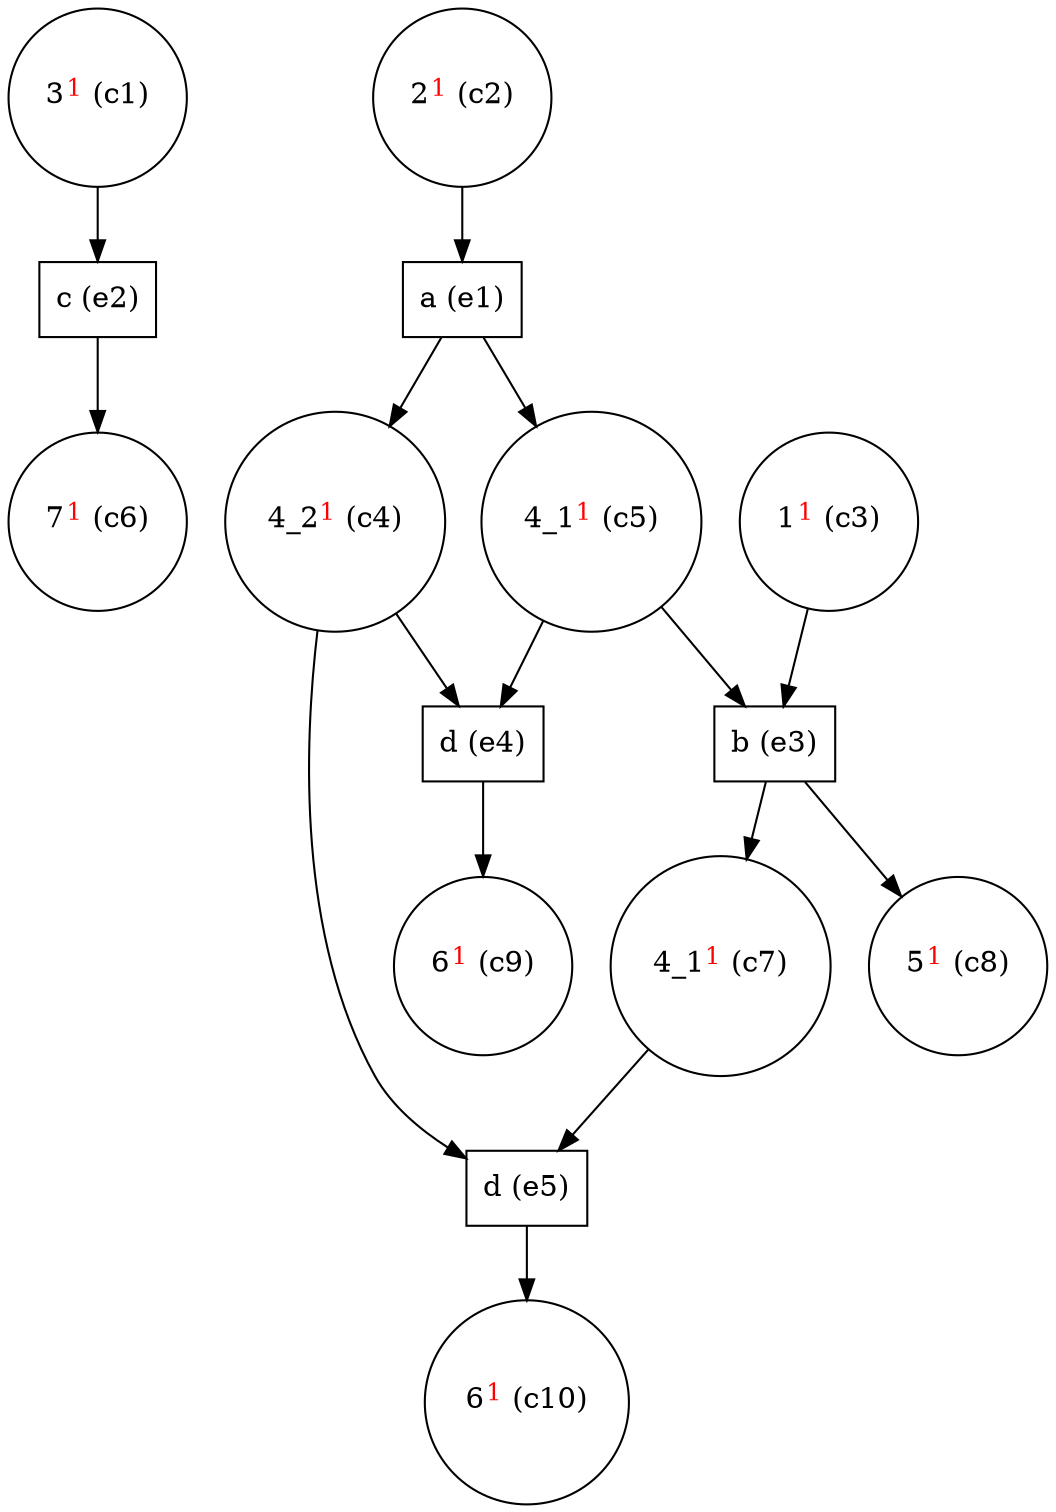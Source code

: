 digraph test {
  c1 -> e2;
  c2 -> e1;
  c3 -> e3;
  e1 -> c4;
  c4 -> e5;
  c4 -> e4;
  e1 -> c5;
  c5 -> e4;
  c5 -> e3;
  e2 -> c6;
  e3 -> c7;
  c7 -> e5;
  e3 -> c8;
  e4 -> c9;
  e5 -> c10;
  c1 [label= <3<FONT COLOR="red"><SUP>1</SUP></FONT>&nbsp;(c1)> shape=circle];
  c2 [label= <2<FONT COLOR="red"><SUP>1</SUP></FONT>&nbsp;(c2)> shape=circle];
  c3 [label= <1<FONT COLOR="red"><SUP>1</SUP></FONT>&nbsp;(c3)> shape=circle];
  c4 [label= <4_2<FONT COLOR="red"><SUP>1</SUP></FONT>&nbsp;(c4)> shape=circle];
  c5 [label= <4_1<FONT COLOR="red"><SUP>1</SUP></FONT>&nbsp;(c5)> shape=circle];
  c6 [label= <7<FONT COLOR="red"><SUP>1</SUP></FONT>&nbsp;(c6)> shape=circle];
  c7 [label= <4_1<FONT COLOR="red"><SUP>1</SUP></FONT>&nbsp;(c7)> shape=circle];
  c8 [label= <5<FONT COLOR="red"><SUP>1</SUP></FONT>&nbsp;(c8)> shape=circle];
  c9 [label= <6<FONT COLOR="red"><SUP>1</SUP></FONT>&nbsp;(c9)> shape=circle];
  c10 [label= <6<FONT COLOR="red"><SUP>1</SUP></FONT>&nbsp;(c10)> shape=circle];
  e1 [label="a (e1)" shape=box];
  e2 [label="c (e2)" shape=box];
  e3 [label="b (e3)" shape=box];
  e4 [label="d (e4)" shape=box];
  e5 [label="d (e5)" shape=box];
}
